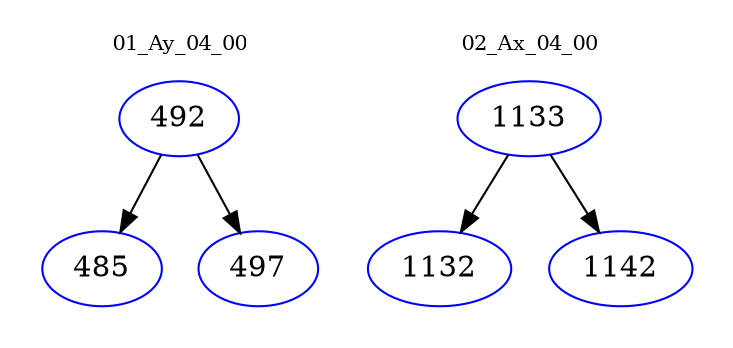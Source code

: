 digraph{
subgraph cluster_0 {
color = white
label = "01_Ay_04_00";
fontsize=10;
T0_492 [label="492", color="blue"]
T0_492 -> T0_485 [color="black"]
T0_485 [label="485", color="blue"]
T0_492 -> T0_497 [color="black"]
T0_497 [label="497", color="blue"]
}
subgraph cluster_1 {
color = white
label = "02_Ax_04_00";
fontsize=10;
T1_1133 [label="1133", color="blue"]
T1_1133 -> T1_1132 [color="black"]
T1_1132 [label="1132", color="blue"]
T1_1133 -> T1_1142 [color="black"]
T1_1142 [label="1142", color="blue"]
}
}
